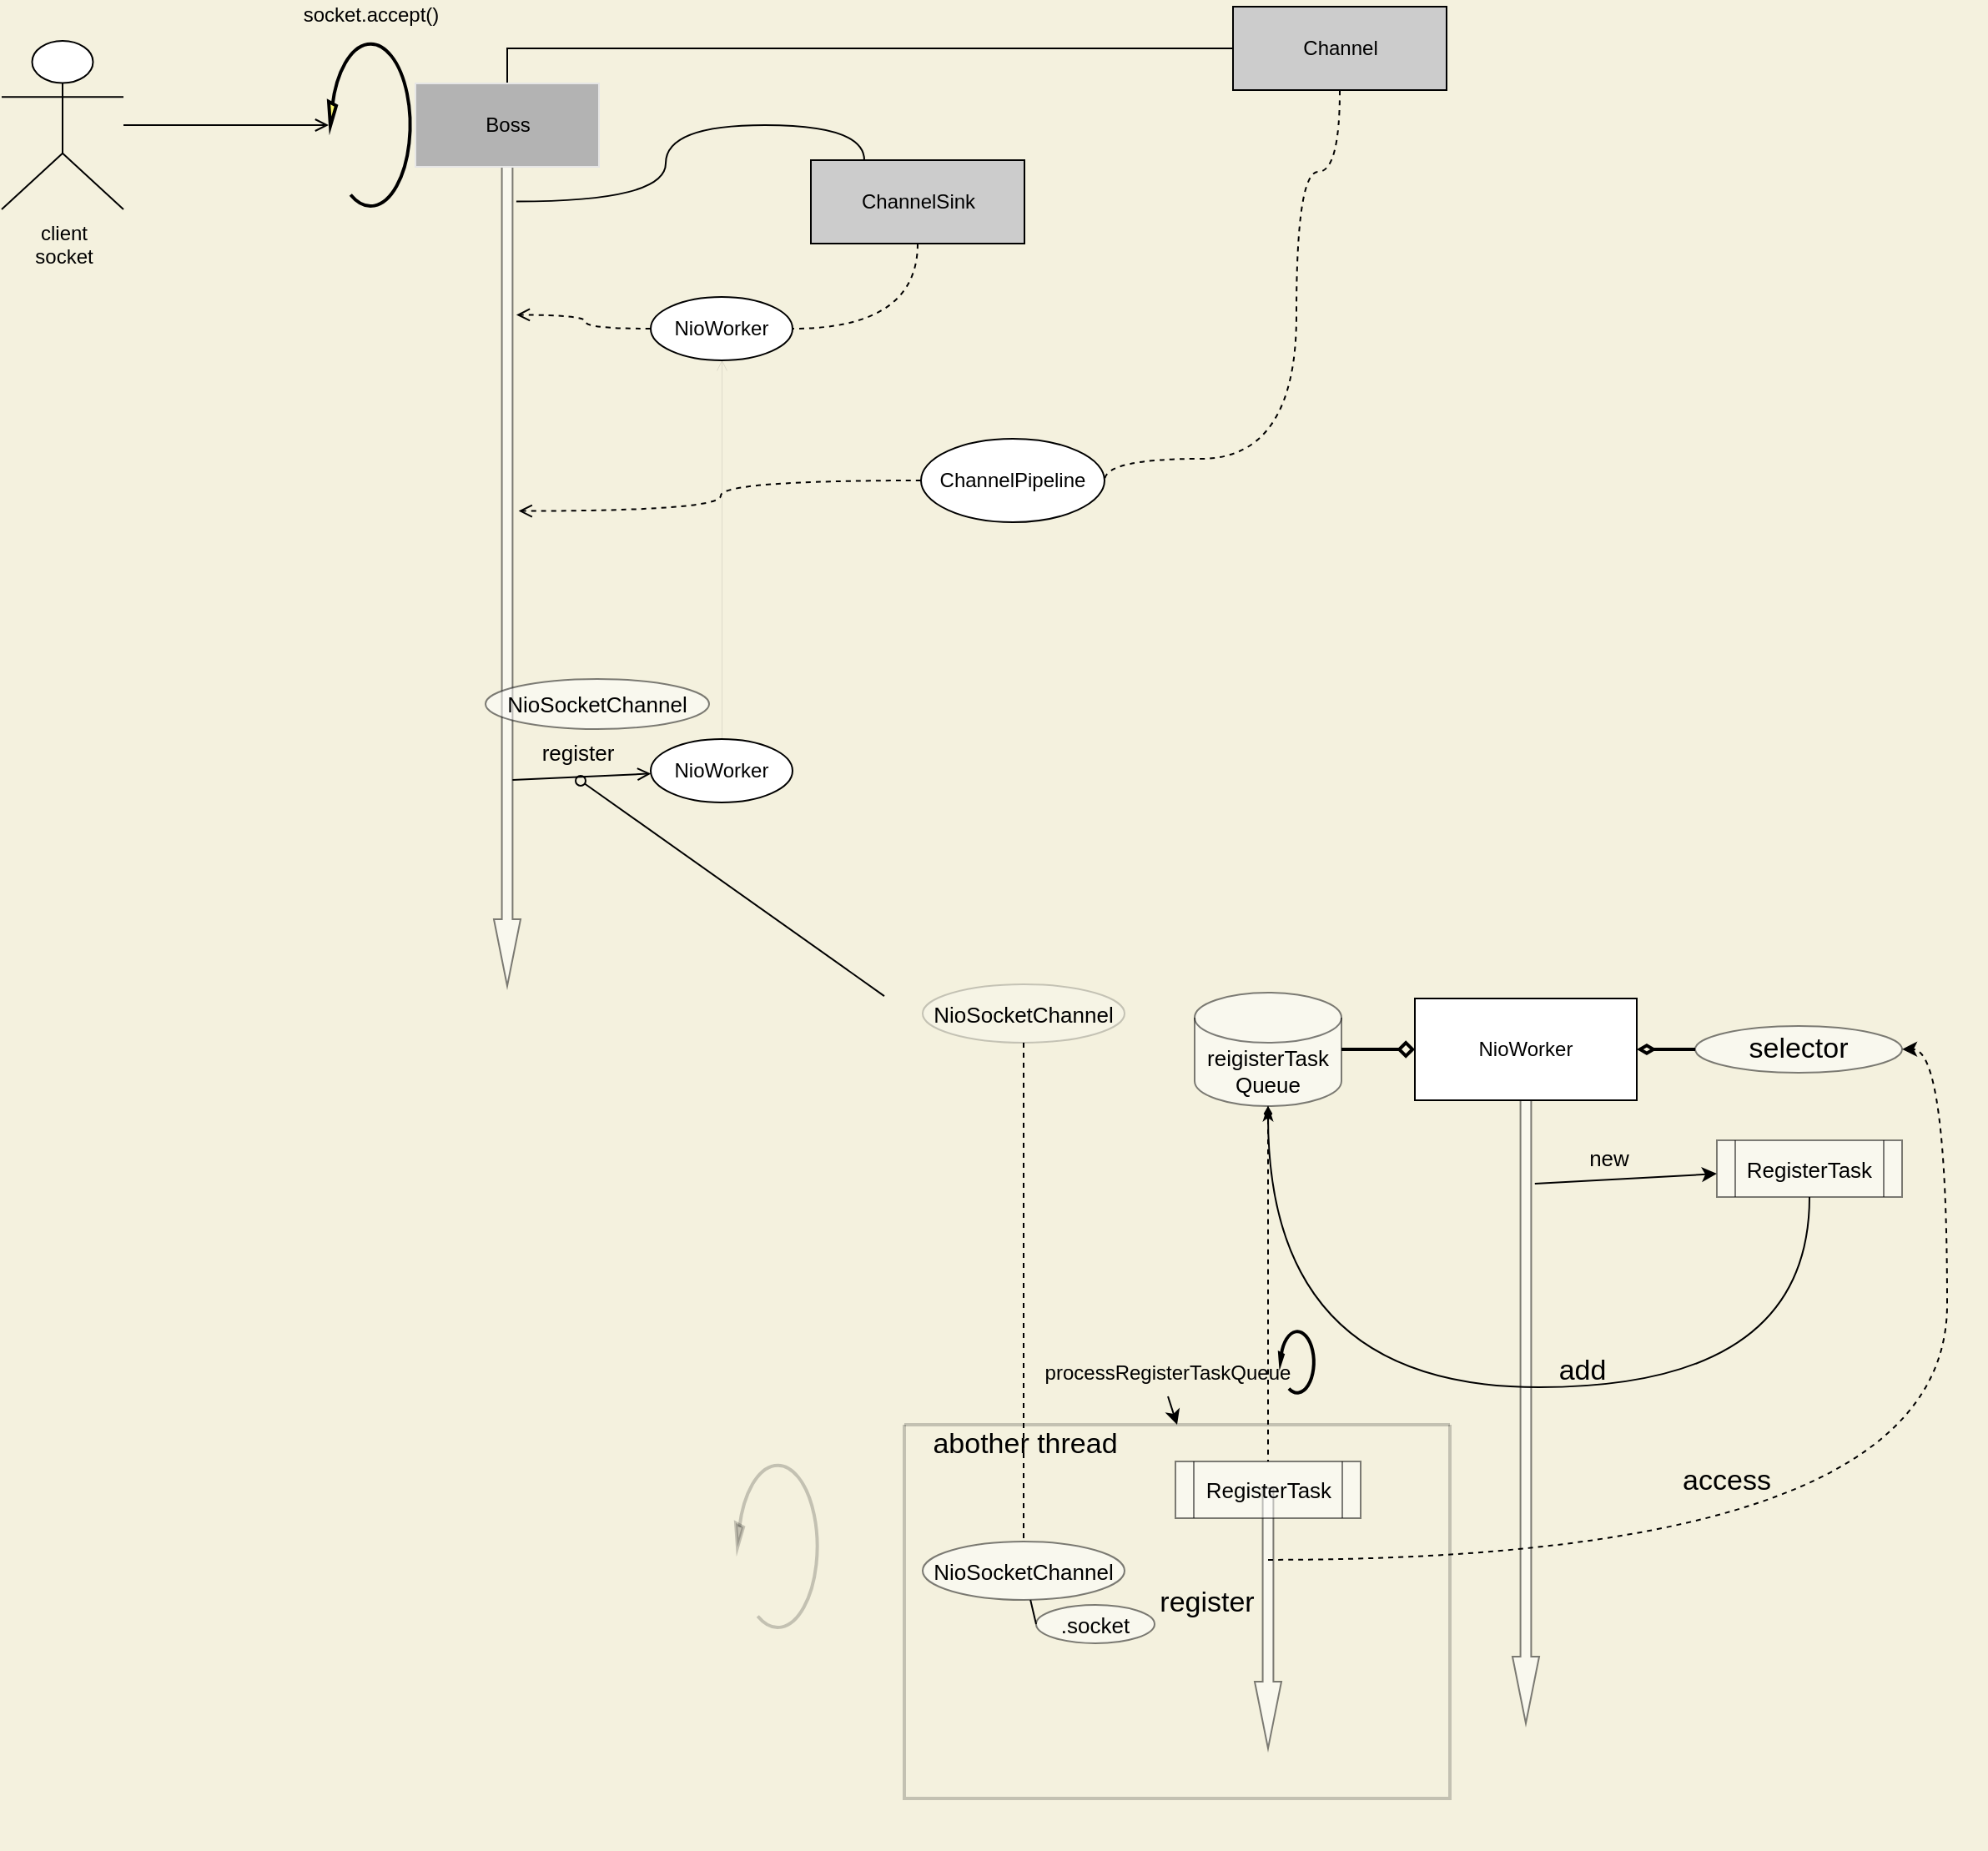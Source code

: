 <mxfile version="18.1.2" type="github">
  <diagram id="C5RBs43oDa-KdzZeNtuy" name="Page-1">
    <mxGraphModel dx="860" dy="487" grid="0" gridSize="10" guides="1" tooltips="1" connect="1" arrows="1" fold="1" page="1" pageScale="1" pageWidth="1654" pageHeight="2336" background="#F4F1DE" math="0" shadow="0">
      <root>
        <mxCell id="WIyWlLk6GJQsqaUBKTNV-0" />
        <mxCell id="WIyWlLk6GJQsqaUBKTNV-1" parent="WIyWlLk6GJQsqaUBKTNV-0" />
        <mxCell id="JJd1Dyh_8KR_ng7A4it1-5" value="" style="verticalLabelPosition=bottom;verticalAlign=top;html=1;strokeWidth=1;shape=mxgraph.arrows2.arrow;dy=0.6;dx=40;notch=0;rotation=90;opacity=50;" parent="WIyWlLk6GJQsqaUBKTNV-1" vertex="1">
          <mxGeometry x="111" y="440" width="496" height="16" as="geometry" />
        </mxCell>
        <mxCell id="mQrJLGn_2oOqnH6kh-GI-0" style="edgeStyle=orthogonalEdgeStyle;rounded=0;orthogonalLoop=1;jettySize=auto;html=1;startArrow=open;startFill=0;endArrow=none;endFill=0;entryX=1;entryY=0.5;entryDx=0;entryDy=0;exitX=0.98;exitY=0.5;exitDx=0;exitDy=0;" parent="WIyWlLk6GJQsqaUBKTNV-1" source="mQrJLGn_2oOqnH6kh-GI-3" target="mQrJLGn_2oOqnH6kh-GI-1" edge="1">
          <mxGeometry relative="1" as="geometry">
            <mxPoint x="306" y="91" as="targetPoint" />
            <mxPoint x="258" y="180" as="sourcePoint" />
          </mxGeometry>
        </mxCell>
        <mxCell id="iZjJDSIqUdO2it0r3Fah-3" style="edgeStyle=orthogonalEdgeStyle;rounded=0;orthogonalLoop=1;jettySize=auto;html=1;entryX=0;entryY=0.5;entryDx=0;entryDy=0;exitX=0.5;exitY=0;exitDx=0;exitDy=0;endArrow=none;endFill=0;strokeWidth=1;" edge="1" parent="WIyWlLk6GJQsqaUBKTNV-1" source="CBt1W6F0eVTfvMk-Idz6-0" target="iZjJDSIqUdO2it0r3Fah-2">
          <mxGeometry relative="1" as="geometry" />
        </mxCell>
        <mxCell id="CBt1W6F0eVTfvMk-Idz6-0" value="Boss" style="html=1;fillColor=#B3B3B3;strokeColor=#E6E6E6;" parent="WIyWlLk6GJQsqaUBKTNV-1" vertex="1">
          <mxGeometry x="304" y="155" width="110" height="50" as="geometry" />
        </mxCell>
        <mxCell id="JJd1Dyh_8KR_ng7A4it1-3" style="edgeStyle=orthogonalEdgeStyle;rounded=0;orthogonalLoop=1;jettySize=auto;html=1;entryX=0.189;entryY=0.159;entryDx=0;entryDy=0;entryPerimeter=0;curved=1;endArrow=open;endFill=0;dashed=1;" parent="WIyWlLk6GJQsqaUBKTNV-1" source="CBt1W6F0eVTfvMk-Idz6-3" target="JJd1Dyh_8KR_ng7A4it1-5" edge="1">
          <mxGeometry relative="1" as="geometry">
            <mxPoint x="385" y="373" as="targetPoint" />
          </mxGeometry>
        </mxCell>
        <mxCell id="iZjJDSIqUdO2it0r3Fah-18" value="" style="rounded=0;orthogonalLoop=1;jettySize=auto;html=1;fontSize=13;startArrow=open;startFill=0;endArrow=none;endFill=0;strokeWidth=0;exitX=0.5;exitY=1;exitDx=0;exitDy=0;" edge="1" parent="WIyWlLk6GJQsqaUBKTNV-1" source="CBt1W6F0eVTfvMk-Idz6-3" target="iZjJDSIqUdO2it0r3Fah-17">
          <mxGeometry relative="1" as="geometry" />
        </mxCell>
        <mxCell id="CBt1W6F0eVTfvMk-Idz6-3" value="NioWorker" style="ellipse;whiteSpace=wrap;html=1;fontFamily=Helvetica;fontSize=12;fontColor=default;align=center;strokeColor=default;fillColor=default;" parent="WIyWlLk6GJQsqaUBKTNV-1" vertex="1">
          <mxGeometry x="445" y="283" width="85" height="38" as="geometry" />
        </mxCell>
        <mxCell id="mQrJLGn_2oOqnH6kh-GI-1" value="client&lt;br&gt;socket" style="shape=umlActor;verticalLabelPosition=bottom;verticalAlign=top;html=1;fontFamily=Helvetica;fontSize=12;fontColor=default;align=center;strokeColor=default;fillColor=default;" parent="WIyWlLk6GJQsqaUBKTNV-1" vertex="1">
          <mxGeometry x="56" y="129.5" width="73" height="101" as="geometry" />
        </mxCell>
        <mxCell id="mQrJLGn_2oOqnH6kh-GI-3" value="" style="verticalLabelPosition=bottom;html=1;verticalAlign=top;strokeWidth=2;shape=mxgraph.lean_mapping.physical_pull;pointerEvents=1;fillColor=#FFFA75;rotation=-180;" parent="WIyWlLk6GJQsqaUBKTNV-1" vertex="1">
          <mxGeometry x="252" y="131" width="49" height="98" as="geometry" />
        </mxCell>
        <mxCell id="mQrJLGn_2oOqnH6kh-GI-4" value="socket.accept()" style="text;html=1;align=center;verticalAlign=middle;resizable=0;points=[];autosize=1;strokeColor=none;fillColor=none;" parent="WIyWlLk6GJQsqaUBKTNV-1" vertex="1">
          <mxGeometry x="227.5" y="105" width="98" height="18" as="geometry" />
        </mxCell>
        <mxCell id="JJd1Dyh_8KR_ng7A4it1-6" style="edgeStyle=orthogonalEdgeStyle;rounded=0;orthogonalLoop=1;jettySize=auto;html=1;exitX=0.5;exitY=1;exitDx=0;exitDy=0;curved=1;endArrow=none;endFill=0;entryX=1;entryY=0.5;entryDx=0;entryDy=0;startArrow=none;dashed=1;" parent="WIyWlLk6GJQsqaUBKTNV-1" source="CBt1W6F0eVTfvMk-Idz6-1" target="CBt1W6F0eVTfvMk-Idz6-3" edge="1">
          <mxGeometry relative="1" as="geometry" />
        </mxCell>
        <mxCell id="CBt1W6F0eVTfvMk-Idz6-1" value="ChannelSink" style="html=1;fillColor=#CCCCCC;" parent="WIyWlLk6GJQsqaUBKTNV-1" vertex="1">
          <mxGeometry x="541" y="201" width="128" height="50" as="geometry" />
        </mxCell>
        <mxCell id="JJd1Dyh_8KR_ng7A4it1-8" value="" style="edgeStyle=orthogonalEdgeStyle;rounded=0;orthogonalLoop=1;jettySize=auto;html=1;exitX=0.052;exitY=0.159;exitDx=0;exitDy=0;exitPerimeter=0;curved=1;endArrow=none;endFill=0;entryX=0.25;entryY=0;entryDx=0;entryDy=0;" parent="WIyWlLk6GJQsqaUBKTNV-1" source="JJd1Dyh_8KR_ng7A4it1-5" target="CBt1W6F0eVTfvMk-Idz6-1" edge="1">
          <mxGeometry relative="1" as="geometry">
            <mxPoint x="364.456" y="246" as="sourcePoint" />
            <mxPoint x="637.25" y="291" as="targetPoint" />
          </mxGeometry>
        </mxCell>
        <mxCell id="iZjJDSIqUdO2it0r3Fah-4" style="edgeStyle=orthogonalEdgeStyle;rounded=0;orthogonalLoop=1;jettySize=auto;html=1;entryX=0.426;entryY=0.074;entryDx=0;entryDy=0;entryPerimeter=0;startArrow=none;startFill=0;endArrow=open;endFill=0;curved=1;dashed=1;" edge="1" parent="WIyWlLk6GJQsqaUBKTNV-1" source="CBt1W6F0eVTfvMk-Idz6-2" target="JJd1Dyh_8KR_ng7A4it1-5">
          <mxGeometry relative="1" as="geometry">
            <Array as="points" />
          </mxGeometry>
        </mxCell>
        <mxCell id="iZjJDSIqUdO2it0r3Fah-2" value="Channel" style="html=1;fillColor=#CCCCCC;" vertex="1" parent="WIyWlLk6GJQsqaUBKTNV-1">
          <mxGeometry x="794" y="109" width="128" height="50" as="geometry" />
        </mxCell>
        <mxCell id="CBt1W6F0eVTfvMk-Idz6-2" value="ChannelPipeline" style="ellipse;whiteSpace=wrap;html=1;fontFamily=Helvetica;fontSize=12;fontColor=default;align=center;strokeColor=default;fillColor=default;" parent="WIyWlLk6GJQsqaUBKTNV-1" vertex="1">
          <mxGeometry x="607" y="368" width="110" height="50" as="geometry" />
        </mxCell>
        <mxCell id="iZjJDSIqUdO2it0r3Fah-5" value="" style="edgeStyle=orthogonalEdgeStyle;rounded=0;orthogonalLoop=1;jettySize=auto;html=1;entryX=1;entryY=0.5;entryDx=0;entryDy=0;startArrow=none;startFill=0;endArrow=none;endFill=0;curved=1;exitX=0.5;exitY=1;exitDx=0;exitDy=0;dashed=1;" edge="1" parent="WIyWlLk6GJQsqaUBKTNV-1" source="iZjJDSIqUdO2it0r3Fah-2" target="CBt1W6F0eVTfvMk-Idz6-2">
          <mxGeometry relative="1" as="geometry">
            <mxPoint x="858" y="159" as="sourcePoint" />
            <mxPoint x="366.728" y="414.768" as="targetPoint" />
            <Array as="points">
              <mxPoint x="858" y="208" />
              <mxPoint x="832" y="208" />
              <mxPoint x="832" y="380" />
              <mxPoint x="717" y="380" />
            </Array>
          </mxGeometry>
        </mxCell>
        <mxCell id="iZjJDSIqUdO2it0r3Fah-22" style="edgeStyle=none;rounded=0;orthogonalLoop=1;jettySize=auto;html=1;entryX=0.751;entryY=0.301;entryDx=0;entryDy=0;entryPerimeter=0;fontSize=13;startArrow=open;startFill=0;endArrow=none;endFill=0;strokeWidth=1;" edge="1" parent="WIyWlLk6GJQsqaUBKTNV-1" source="iZjJDSIqUdO2it0r3Fah-17" target="JJd1Dyh_8KR_ng7A4it1-5">
          <mxGeometry relative="1" as="geometry" />
        </mxCell>
        <mxCell id="iZjJDSIqUdO2it0r3Fah-17" value="NioWorker" style="ellipse;whiteSpace=wrap;html=1;fontFamily=Helvetica;fontSize=12;fontColor=default;align=center;strokeColor=default;fillColor=default;" vertex="1" parent="WIyWlLk6GJQsqaUBKTNV-1">
          <mxGeometry x="445" y="548" width="85" height="38" as="geometry" />
        </mxCell>
        <mxCell id="iZjJDSIqUdO2it0r3Fah-9" value="NioSocketChannel" style="ellipse;whiteSpace=wrap;html=1;fontSize=13;strokeWidth=1;fillColor=#FFFFFF;opacity=50;" vertex="1" parent="WIyWlLk6GJQsqaUBKTNV-1">
          <mxGeometry x="346" y="512" width="134" height="30" as="geometry" />
        </mxCell>
        <mxCell id="iZjJDSIqUdO2it0r3Fah-24" value="register" style="text;html=1;align=center;verticalAlign=middle;resizable=0;points=[];autosize=1;strokeColor=none;fillColor=none;fontSize=13;" vertex="1" parent="WIyWlLk6GJQsqaUBKTNV-1">
          <mxGeometry x="374" y="546" width="53" height="20" as="geometry" />
        </mxCell>
        <mxCell id="iZjJDSIqUdO2it0r3Fah-25" value="" style="endArrow=none;html=1;rounded=0;fontSize=13;strokeWidth=1;startArrow=oval;startFill=0;endFill=0;" edge="1" parent="WIyWlLk6GJQsqaUBKTNV-1" target="iZjJDSIqUdO2it0r3Fah-26">
          <mxGeometry width="50" height="50" relative="1" as="geometry">
            <mxPoint x="403" y="573" as="sourcePoint" />
            <mxPoint x="685" y="759" as="targetPoint" />
          </mxGeometry>
        </mxCell>
        <mxCell id="iZjJDSIqUdO2it0r3Fah-26" value="" style="swimlane;startSize=0;fontSize=13;strokeWidth=1;fillColor=#FFFF00;opacity=0;" vertex="1" parent="WIyWlLk6GJQsqaUBKTNV-1">
          <mxGeometry x="585" y="659" width="660" height="554" as="geometry">
            <mxRectangle x="585" y="659" width="50" height="44" as="alternateBounds" />
          </mxGeometry>
        </mxCell>
        <mxCell id="iZjJDSIqUdO2it0r3Fah-75" value="" style="verticalLabelPosition=bottom;html=1;verticalAlign=top;strokeWidth=2;shape=mxgraph.lean_mapping.physical_pull;pointerEvents=1;fillColor=#FFFA75;rotation=-180;" vertex="1" parent="iZjJDSIqUdO2it0r3Fah-26">
          <mxGeometry x="237" y="244" width="20.5" height="37" as="geometry" />
        </mxCell>
        <mxCell id="iZjJDSIqUdO2it0r3Fah-35" value="" style="verticalLabelPosition=bottom;verticalAlign=top;html=1;strokeWidth=1;shape=mxgraph.arrows2.arrow;dy=0.6;dx=40;notch=0;rotation=90;opacity=50;" vertex="1" parent="iZjJDSIqUdO2it0r3Fah-26">
          <mxGeometry x="191.5" y="278" width="386" height="16" as="geometry" />
        </mxCell>
        <mxCell id="iZjJDSIqUdO2it0r3Fah-47" style="edgeStyle=orthogonalEdgeStyle;curved=1;rounded=0;orthogonalLoop=1;jettySize=auto;html=1;fontSize=17;startArrow=diamondThin;startFill=0;endArrow=none;endFill=0;strokeWidth=2;" edge="1" parent="iZjJDSIqUdO2it0r3Fah-26" source="iZjJDSIqUdO2it0r3Fah-27" target="iZjJDSIqUdO2it0r3Fah-46">
          <mxGeometry relative="1" as="geometry" />
        </mxCell>
        <mxCell id="iZjJDSIqUdO2it0r3Fah-27" value="NioWorker" style="rounded=0;whiteSpace=wrap;html=1;fontFamily=Helvetica;fontSize=12;fontColor=default;align=center;strokeColor=default;fillColor=default;" vertex="1" parent="iZjJDSIqUdO2it0r3Fah-26">
          <mxGeometry x="318" y="44.5" width="133" height="61" as="geometry" />
        </mxCell>
        <mxCell id="iZjJDSIqUdO2it0r3Fah-41" style="edgeStyle=none;rounded=0;orthogonalLoop=1;jettySize=auto;html=1;entryX=0.162;entryY=0.162;entryDx=0;entryDy=0;entryPerimeter=0;fontSize=13;startArrow=classic;startFill=1;endArrow=none;endFill=0;strokeWidth=1;" edge="1" parent="iZjJDSIqUdO2it0r3Fah-26" source="iZjJDSIqUdO2it0r3Fah-36" target="iZjJDSIqUdO2it0r3Fah-35">
          <mxGeometry relative="1" as="geometry" />
        </mxCell>
        <mxCell id="iZjJDSIqUdO2it0r3Fah-45" style="edgeStyle=orthogonalEdgeStyle;rounded=0;orthogonalLoop=1;jettySize=auto;html=1;entryX=0.5;entryY=1;entryDx=0;entryDy=0;entryPerimeter=0;fontSize=13;startArrow=none;startFill=0;endArrow=classicThin;endFill=1;strokeWidth=1;exitX=0.5;exitY=1;exitDx=0;exitDy=0;curved=1;" edge="1" parent="iZjJDSIqUdO2it0r3Fah-26" source="iZjJDSIqUdO2it0r3Fah-36" target="iZjJDSIqUdO2it0r3Fah-42">
          <mxGeometry relative="1" as="geometry">
            <Array as="points">
              <mxPoint x="555" y="277.5" />
              <mxPoint x="230" y="277.5" />
            </Array>
          </mxGeometry>
        </mxCell>
        <mxCell id="iZjJDSIqUdO2it0r3Fah-56" value="add" style="edgeLabel;html=1;align=center;verticalAlign=middle;resizable=0;points=[];fontSize=17;labelBackgroundColor=none;" vertex="1" connectable="0" parent="iZjJDSIqUdO2it0r3Fah-45">
          <mxGeometry x="-0.147" y="-1" relative="1" as="geometry">
            <mxPoint x="8" y="-9" as="offset" />
          </mxGeometry>
        </mxCell>
        <mxCell id="iZjJDSIqUdO2it0r3Fah-36" value="RegisterTask" style="shape=process;whiteSpace=wrap;html=1;backgroundOutline=1;fontSize=13;strokeWidth=1;fillColor=#FFFFFF;opacity=50;" vertex="1" parent="iZjJDSIqUdO2it0r3Fah-26">
          <mxGeometry x="499" y="129.5" width="111" height="34" as="geometry" />
        </mxCell>
        <mxCell id="iZjJDSIqUdO2it0r3Fah-43" style="edgeStyle=none;rounded=0;orthogonalLoop=1;jettySize=auto;html=1;entryX=0;entryY=0.5;entryDx=0;entryDy=0;fontSize=13;startArrow=none;startFill=0;endArrow=diamond;endFill=0;strokeWidth=2;" edge="1" parent="iZjJDSIqUdO2it0r3Fah-26" source="iZjJDSIqUdO2it0r3Fah-42" target="iZjJDSIqUdO2it0r3Fah-27">
          <mxGeometry relative="1" as="geometry" />
        </mxCell>
        <mxCell id="iZjJDSIqUdO2it0r3Fah-51" style="edgeStyle=orthogonalEdgeStyle;curved=1;rounded=0;orthogonalLoop=1;jettySize=auto;html=1;fontSize=17;startArrow=diamondThin;startFill=0;endArrow=none;endFill=0;strokeWidth=1;dashed=1;" edge="1" parent="iZjJDSIqUdO2it0r3Fah-26" source="iZjJDSIqUdO2it0r3Fah-42" target="iZjJDSIqUdO2it0r3Fah-49">
          <mxGeometry relative="1" as="geometry" />
        </mxCell>
        <mxCell id="iZjJDSIqUdO2it0r3Fah-42" value="reigisterTask&lt;br&gt;Queue" style="shape=cylinder3;whiteSpace=wrap;html=1;boundedLbl=1;backgroundOutline=1;size=15;fontSize=13;strokeWidth=1;fillColor=#FFFFFF;opacity=50;" vertex="1" parent="iZjJDSIqUdO2it0r3Fah-26">
          <mxGeometry x="186" y="41" width="88" height="68" as="geometry" />
        </mxCell>
        <mxCell id="iZjJDSIqUdO2it0r3Fah-44" value="new" style="text;html=1;align=center;verticalAlign=middle;resizable=0;points=[];autosize=1;strokeColor=none;fillColor=none;fontSize=13;" vertex="1" parent="iZjJDSIqUdO2it0r3Fah-26">
          <mxGeometry x="417" y="129.5" width="34" height="20" as="geometry" />
        </mxCell>
        <mxCell id="iZjJDSIqUdO2it0r3Fah-46" value="selector" style="ellipse;whiteSpace=wrap;html=1;fontSize=17;strokeWidth=1;fillColor=#FFFFFF;opacity=50;" vertex="1" parent="iZjJDSIqUdO2it0r3Fah-26">
          <mxGeometry x="486" y="61" width="124" height="28" as="geometry" />
        </mxCell>
        <mxCell id="iZjJDSIqUdO2it0r3Fah-52" value="" style="verticalLabelPosition=bottom;verticalAlign=top;html=1;strokeWidth=1;shape=mxgraph.arrows2.arrow;dy=0.6;dx=40;notch=0;rotation=90;opacity=50;" vertex="1" parent="iZjJDSIqUdO2it0r3Fah-26">
          <mxGeometry x="152" y="408" width="156" height="16" as="geometry" />
        </mxCell>
        <mxCell id="iZjJDSIqUdO2it0r3Fah-49" value="RegisterTask" style="shape=process;whiteSpace=wrap;html=1;backgroundOutline=1;fontSize=13;strokeWidth=1;fillColor=#FFFFFF;opacity=50;" vertex="1" parent="iZjJDSIqUdO2it0r3Fah-26">
          <mxGeometry x="174.5" y="322" width="111" height="34" as="geometry" />
        </mxCell>
        <mxCell id="iZjJDSIqUdO2it0r3Fah-54" value="register" style="text;html=1;align=center;verticalAlign=middle;resizable=0;points=[];autosize=1;strokeColor=none;fillColor=none;fontSize=17;" vertex="1" parent="iZjJDSIqUdO2it0r3Fah-26">
          <mxGeometry x="159" y="395" width="67" height="24" as="geometry" />
        </mxCell>
        <mxCell id="iZjJDSIqUdO2it0r3Fah-50" style="edgeStyle=orthogonalEdgeStyle;curved=1;rounded=0;orthogonalLoop=1;jettySize=auto;html=1;entryX=1;entryY=0.5;entryDx=0;entryDy=0;fontSize=17;startArrow=none;startFill=0;endArrow=classic;endFill=1;strokeWidth=1;dashed=1;exitX=0.276;exitY=0.5;exitDx=0;exitDy=0;exitPerimeter=0;" edge="1" parent="iZjJDSIqUdO2it0r3Fah-26">
          <mxGeometry relative="1" as="geometry">
            <mxPoint x="230" y="380.956" as="sourcePoint" />
            <mxPoint x="610" y="74.9" as="targetPoint" />
            <Array as="points">
              <mxPoint x="637" y="381" />
              <mxPoint x="637" y="75" />
            </Array>
          </mxGeometry>
        </mxCell>
        <mxCell id="iZjJDSIqUdO2it0r3Fah-60" value="access" style="text;html=1;strokeColor=none;fillColor=none;align=center;verticalAlign=middle;whiteSpace=wrap;rounded=0;labelBackgroundColor=none;fontSize=17;opacity=0;" vertex="1" parent="iZjJDSIqUdO2it0r3Fah-26">
          <mxGeometry x="475" y="319" width="60" height="30" as="geometry" />
        </mxCell>
        <mxCell id="iZjJDSIqUdO2it0r3Fah-62" value=".socket" style="ellipse;whiteSpace=wrap;html=1;fontSize=13;strokeWidth=1;fillColor=#FFFFFF;opacity=50;" vertex="1" parent="iZjJDSIqUdO2it0r3Fah-26">
          <mxGeometry x="91" y="408" width="71" height="23" as="geometry" />
        </mxCell>
        <mxCell id="iZjJDSIqUdO2it0r3Fah-55" value="NioSocketChannel&lt;br&gt;" style="ellipse;whiteSpace=wrap;html=1;fontSize=13;strokeWidth=1;fillColor=#FFFFFF;opacity=50;" vertex="1" parent="iZjJDSIqUdO2it0r3Fah-26">
          <mxGeometry x="23" y="370" width="121" height="35" as="geometry" />
        </mxCell>
        <mxCell id="iZjJDSIqUdO2it0r3Fah-63" value="" style="rounded=0;orthogonalLoop=1;jettySize=auto;html=1;fontSize=17;startArrow=none;startFill=0;endArrow=none;endFill=0;strokeWidth=1;entryX=0;entryY=0.5;entryDx=0;entryDy=0;" edge="1" parent="iZjJDSIqUdO2it0r3Fah-26" source="iZjJDSIqUdO2it0r3Fah-55" target="iZjJDSIqUdO2it0r3Fah-62">
          <mxGeometry relative="1" as="geometry" />
        </mxCell>
        <mxCell id="iZjJDSIqUdO2it0r3Fah-65" style="edgeStyle=none;rounded=0;orthogonalLoop=1;jettySize=auto;html=1;fontSize=17;startArrow=none;startFill=0;endArrow=none;endFill=0;strokeWidth=1;dashed=1;" edge="1" parent="iZjJDSIqUdO2it0r3Fah-26" source="iZjJDSIqUdO2it0r3Fah-64" target="iZjJDSIqUdO2it0r3Fah-55">
          <mxGeometry relative="1" as="geometry" />
        </mxCell>
        <mxCell id="iZjJDSIqUdO2it0r3Fah-64" value="NioSocketChannel&lt;br&gt;" style="ellipse;whiteSpace=wrap;html=1;fontSize=13;strokeWidth=1;fillColor=#FFFFFF;opacity=20;" vertex="1" parent="iZjJDSIqUdO2it0r3Fah-26">
          <mxGeometry x="23" y="36" width="121" height="35" as="geometry" />
        </mxCell>
        <mxCell id="iZjJDSIqUdO2it0r3Fah-66" value="" style="swimlane;startSize=0;labelBackgroundColor=none;fontSize=17;strokeWidth=2;fillColor=#FFFFFF;opacity=20;" vertex="1" parent="iZjJDSIqUdO2it0r3Fah-26">
          <mxGeometry x="12" y="300" width="327" height="224" as="geometry">
            <mxRectangle x="12" y="300" width="50" height="44" as="alternateBounds" />
          </mxGeometry>
        </mxCell>
        <mxCell id="iZjJDSIqUdO2it0r3Fah-67" value="abother thread" style="text;html=1;align=center;verticalAlign=middle;resizable=0;points=[];autosize=1;strokeColor=none;fillColor=none;fontSize=17;" vertex="1" parent="iZjJDSIqUdO2it0r3Fah-66">
          <mxGeometry x="11" width="121" height="24" as="geometry" />
        </mxCell>
        <mxCell id="iZjJDSIqUdO2it0r3Fah-69" value="&lt;font style=&quot;font-size: 12px;&quot;&gt;processRegisterTaskQueue&lt;/font&gt;" style="text;html=1;strokeColor=none;fillColor=none;align=center;verticalAlign=middle;whiteSpace=wrap;rounded=0;labelBackgroundColor=none;fontSize=17;opacity=20;" vertex="1" parent="iZjJDSIqUdO2it0r3Fah-26">
          <mxGeometry x="140" y="253" width="60" height="30" as="geometry" />
        </mxCell>
        <mxCell id="iZjJDSIqUdO2it0r3Fah-68" value="" style="endArrow=classic;html=1;rounded=0;fontSize=17;strokeWidth=1;entryX=0.5;entryY=0;entryDx=0;entryDy=0;exitX=0.5;exitY=1;exitDx=0;exitDy=0;" edge="1" parent="iZjJDSIqUdO2it0r3Fah-26" source="iZjJDSIqUdO2it0r3Fah-69" target="iZjJDSIqUdO2it0r3Fah-66">
          <mxGeometry width="50" height="50" relative="1" as="geometry">
            <mxPoint x="-108" y="415" as="sourcePoint" />
            <mxPoint x="-52" y="392" as="targetPoint" />
          </mxGeometry>
        </mxCell>
        <mxCell id="iZjJDSIqUdO2it0r3Fah-74" value="" style="verticalLabelPosition=bottom;html=1;verticalAlign=top;strokeWidth=2;shape=mxgraph.lean_mapping.physical_pull;pointerEvents=1;fillColor=#000000;rotation=-180;labelBackgroundColor=none;fontSize=12;opacity=20;strokeColor=#000000;" vertex="1" parent="WIyWlLk6GJQsqaUBKTNV-1">
          <mxGeometry x="496" y="983" width="49" height="98" as="geometry" />
        </mxCell>
      </root>
    </mxGraphModel>
  </diagram>
</mxfile>
